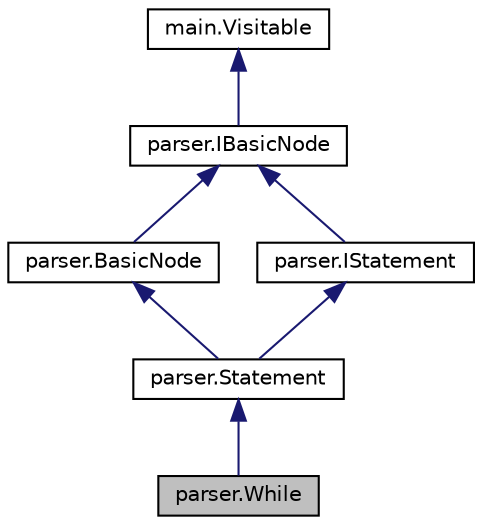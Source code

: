 digraph "parser.While"
{
  edge [fontname="Helvetica",fontsize="10",labelfontname="Helvetica",labelfontsize="10"];
  node [fontname="Helvetica",fontsize="10",shape=record];
  Node1 [label="parser.While",height=0.2,width=0.4,color="black", fillcolor="grey75", style="filled", fontcolor="black"];
  Node2 -> Node1 [dir="back",color="midnightblue",fontsize="10",style="solid"];
  Node2 [label="parser.Statement",height=0.2,width=0.4,color="black", fillcolor="white", style="filled",URL="$classparser_1_1_statement.html"];
  Node3 -> Node2 [dir="back",color="midnightblue",fontsize="10",style="solid"];
  Node3 [label="parser.BasicNode",height=0.2,width=0.4,color="black", fillcolor="white", style="filled",URL="$classparser_1_1_basic_node.html"];
  Node4 -> Node3 [dir="back",color="midnightblue",fontsize="10",style="solid"];
  Node4 [label="parser.IBasicNode",height=0.2,width=0.4,color="black", fillcolor="white", style="filled",URL="$interfaceparser_1_1_i_basic_node.html"];
  Node5 -> Node4 [dir="back",color="midnightblue",fontsize="10",style="solid"];
  Node5 [label="main.Visitable",height=0.2,width=0.4,color="black", fillcolor="white", style="filled",URL="$interfacemain_1_1_visitable.html"];
  Node6 -> Node2 [dir="back",color="midnightblue",fontsize="10",style="solid"];
  Node6 [label="parser.IStatement",height=0.2,width=0.4,color="black", fillcolor="white", style="filled",URL="$interfaceparser_1_1_i_statement.html"];
  Node4 -> Node6 [dir="back",color="midnightblue",fontsize="10",style="solid"];
}
